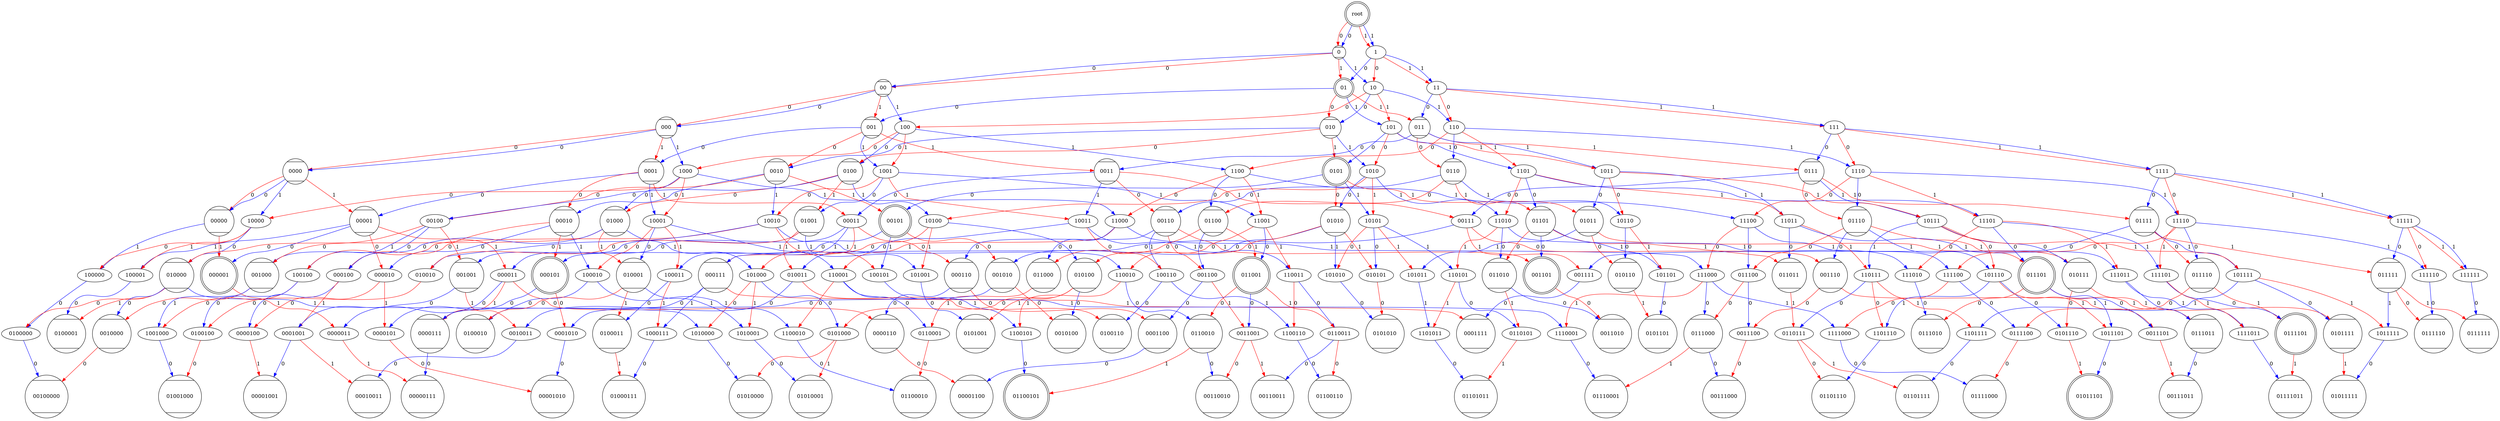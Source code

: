 digraph{ 
root  [shape = doublecircle]
0 [shape = Mcircle]
root -> 0 [color = red, label = 0] 
1
root -> 1 [color = red, label = 1] 
root -> 0 [color = blue, label = 0] 
root -> 1 [color = blue, label = 1] 
00 [shape = Mcircle]
0 -> 00 [color = red, label = 0] 
01 [shape = doublecircle]
0 -> 01 [color = red, label = 1] 
0 -> 00 [color = blue, label = 0] 
10
0 -> 10 [color = blue, label = 1] 
1 -> 10 [color = red, label = 0] 
11
1 -> 11 [color = red, label = 1] 
1 -> 01 [color = blue, label = 0] 
1 -> 11 [color = blue, label = 1] 
000 [shape = Mcircle]
00 -> 000 [color = red, label = 0] 
001 [shape = Mcircle]
00 -> 001 [color = red, label = 1] 
00 -> 000 [color = blue, label = 0] 
100
00 -> 100 [color = blue, label = 1] 
010 [shape = Mcircle]
01 -> 010 [color = red, label = 0] 
011 [shape = Mcircle]
01 -> 011 [color = red, label = 1] 
01 -> 001 [color = blue, label = 0] 
101
01 -> 101 [color = blue, label = 1] 
10 -> 100 [color = red, label = 0] 
10 -> 101 [color = red, label = 1] 
10 -> 010 [color = blue, label = 0] 
110
10 -> 110 [color = blue, label = 1] 
11 -> 110 [color = red, label = 0] 
111
11 -> 111 [color = red, label = 1] 
11 -> 011 [color = blue, label = 0] 
11 -> 111 [color = blue, label = 1] 
0000 [shape = Mcircle]
000 -> 0000 [color = red, label = 0] 
0001 [shape = Mcircle]
000 -> 0001 [color = red, label = 1] 
000 -> 0000 [color = blue, label = 0] 
1000
000 -> 1000 [color = blue, label = 1] 
0010 [shape = Mcircle]
001 -> 0010 [color = red, label = 0] 
0011 [shape = Mcircle]
001 -> 0011 [color = red, label = 1] 
001 -> 0001 [color = blue, label = 0] 
1001
001 -> 1001 [color = blue, label = 1] 
100 -> 1000 [color = red, label = 0] 
100 -> 1001 [color = red, label = 1] 
0100 [shape = Mcircle]
100 -> 0100 [color = blue, label = 0] 
1100
100 -> 1100 [color = blue, label = 1] 
010 -> 0100 [color = red, label = 0] 
0101 [shape = doublecircle]
010 -> 0101 [color = red, label = 1] 
010 -> 0010 [color = blue, label = 0] 
1010
010 -> 1010 [color = blue, label = 1] 
0110 [shape = Mcircle]
011 -> 0110 [color = red, label = 0] 
0111 [shape = Mcircle]
011 -> 0111 [color = red, label = 1] 
011 -> 0011 [color = blue, label = 0] 
1011
011 -> 1011 [color = blue, label = 1] 
101 -> 1010 [color = red, label = 0] 
101 -> 1011 [color = red, label = 1] 
101 -> 0101 [color = blue, label = 0] 
1101
101 -> 1101 [color = blue, label = 1] 
110 -> 1100 [color = red, label = 0] 
110 -> 1101 [color = red, label = 1] 
110 -> 0110 [color = blue, label = 0] 
1110
110 -> 1110 [color = blue, label = 1] 
111 -> 1110 [color = red, label = 0] 
1111
111 -> 1111 [color = red, label = 1] 
111 -> 0111 [color = blue, label = 0] 
111 -> 1111 [color = blue, label = 1] 
00000 [shape = Mcircle]
0000 -> 00000 [color = red, label = 0] 
00001 [shape = Mcircle]
0000 -> 00001 [color = red, label = 1] 
0000 -> 00000 [color = blue, label = 0] 
10000
0000 -> 10000 [color = blue, label = 1] 
00010 [shape = Mcircle]
0001 -> 00010 [color = red, label = 0] 
00011
0001 -> 00011 [color = red, label = 1] 
0001 -> 00001 [color = blue, label = 0] 
10001
0001 -> 10001 [color = blue, label = 1] 
1000 -> 10000 [color = red, label = 0] 
1000 -> 10001 [color = red, label = 1] 
01000 [shape = Mcircle]
1000 -> 01000 [color = blue, label = 0] 
11000
1000 -> 11000 [color = blue, label = 1] 
00100
0010 -> 00100 [color = red, label = 0] 
00101 [shape = doublecircle]
0010 -> 00101 [color = red, label = 1] 
0010 -> 00010 [color = blue, label = 0] 
10010
0010 -> 10010 [color = blue, label = 1] 
00110 [shape = Mcircle]
0011 -> 00110 [color = red, label = 0] 
00111
0011 -> 00111 [color = red, label = 1] 
0011 -> 00011 [color = blue, label = 0] 
10011
0011 -> 10011 [color = blue, label = 1] 
1001 -> 10010 [color = red, label = 0] 
1001 -> 10011 [color = red, label = 1] 
01001 [shape = Mcircle]
1001 -> 01001 [color = blue, label = 0] 
11001
1001 -> 11001 [color = blue, label = 1] 
0100 -> 01000 [color = red, label = 0] 
0100 -> 01001 [color = red, label = 1] 
0100 -> 00100 [color = blue, label = 0] 
10100
0100 -> 10100 [color = blue, label = 1] 
1100 -> 11000 [color = red, label = 0] 
1100 -> 11001 [color = red, label = 1] 
01100 [shape = Mcircle]
1100 -> 01100 [color = blue, label = 0] 
11100
1100 -> 11100 [color = blue, label = 1] 
01010 [shape = Mcircle]
0101 -> 01010 [color = red, label = 0] 
01011 [shape = Mcircle]
0101 -> 01011 [color = red, label = 1] 
0101 -> 00101 [color = blue, label = 0] 
10101
0101 -> 10101 [color = blue, label = 1] 
1010 -> 10100 [color = red, label = 0] 
1010 -> 10101 [color = red, label = 1] 
1010 -> 01010 [color = blue, label = 0] 
11010
1010 -> 11010 [color = blue, label = 1] 
0110 -> 01100 [color = red, label = 0] 
01101 [shape = Mcircle]
0110 -> 01101 [color = red, label = 1] 
0110 -> 00110 [color = blue, label = 0] 
10110
0110 -> 10110 [color = blue, label = 1] 
01110 [shape = Mcircle]
0111 -> 01110 [color = red, label = 0] 
01111 [shape = Mcircle]
0111 -> 01111 [color = red, label = 1] 
0111 -> 00111 [color = blue, label = 0] 
10111
0111 -> 10111 [color = blue, label = 1] 
1011 -> 10110 [color = red, label = 0] 
1011 -> 10111 [color = red, label = 1] 
1011 -> 01011 [color = blue, label = 0] 
11011
1011 -> 11011 [color = blue, label = 1] 
1101 -> 11010 [color = red, label = 0] 
1101 -> 11011 [color = red, label = 1] 
1101 -> 01101 [color = blue, label = 0] 
11101
1101 -> 11101 [color = blue, label = 1] 
1110 -> 11100 [color = red, label = 0] 
1110 -> 11101 [color = red, label = 1] 
1110 -> 01110 [color = blue, label = 0] 
11110
1110 -> 11110 [color = blue, label = 1] 
1111 -> 11110 [color = red, label = 0] 
11111
1111 -> 11111 [color = red, label = 1] 
1111 -> 01111 [color = blue, label = 0] 
1111 -> 11111 [color = blue, label = 1] 
000001 [shape = doublecircle]
00000 -> 000001 [color = red, label = 1] 
100000
00000 -> 100000 [color = blue, label = 1] 
000010
00001 -> 000010 [color = red, label = 0] 
000011
00001 -> 000011 [color = red, label = 1] 
00001 -> 000001 [color = blue, label = 0] 
100001
00001 -> 100001 [color = blue, label = 1] 
10000 -> 100000 [color = red, label = 0] 
10000 -> 100001 [color = red, label = 1] 
010000 [shape = Mcircle]
10000 -> 010000 [color = blue, label = 0] 
000100
00010 -> 000100 [color = red, label = 0] 
000101 [shape = doublecircle]
00010 -> 000101 [color = red, label = 1] 
00010 -> 000010 [color = blue, label = 0] 
100010
00010 -> 100010 [color = blue, label = 1] 
000110 [shape = Mcircle]
00011 -> 000110 [color = red, label = 0] 
000111 [shape = Mcircle]
00011 -> 000111 [color = red, label = 1] 
00011 -> 000011 [color = blue, label = 0] 
100011
00011 -> 100011 [color = blue, label = 1] 
10001 -> 100010 [color = red, label = 0] 
10001 -> 100011 [color = red, label = 1] 
010001 [shape = Mcircle]
10001 -> 010001 [color = blue, label = 0] 
110001
10001 -> 110001 [color = blue, label = 1] 
01000 -> 010000 [color = red, label = 0] 
01000 -> 010001 [color = red, label = 1] 
001000 [shape = Mcircle]
01000 -> 001000 [color = blue, label = 0] 
101000
01000 -> 101000 [color = blue, label = 1] 
11000 -> 110001 [color = red, label = 1] 
011000 [shape = Mcircle]
11000 -> 011000 [color = blue, label = 0] 
111000
11000 -> 111000 [color = blue, label = 1] 
00100 -> 001000 [color = red, label = 0] 
001001 [shape = Mcircle]
00100 -> 001001 [color = red, label = 1] 
00100 -> 000100 [color = blue, label = 0] 
100100
00100 -> 100100 [color = blue, label = 1] 
001010 [shape = Mcircle]
00101 -> 001010 [color = red, label = 0] 
00101 -> 000101 [color = blue, label = 0] 
100101
00101 -> 100101 [color = blue, label = 1] 
10010 -> 100100 [color = red, label = 0] 
10010 -> 100101 [color = red, label = 1] 
010010
10010 -> 010010 [color = blue, label = 0] 
110010
10010 -> 110010 [color = blue, label = 1] 
001100
00110 -> 001100 [color = red, label = 0] 
001101 [shape = doublecircle]
00110 -> 001101 [color = red, label = 1] 
00110 -> 000110 [color = blue, label = 0] 
100110
00110 -> 100110 [color = blue, label = 1] 
001110 [shape = Mcircle]
00111 -> 001110 [color = red, label = 0] 
001111
00111 -> 001111 [color = red, label = 1] 
00111 -> 000111 [color = blue, label = 0] 
10011 -> 100110 [color = red, label = 0] 
010011
10011 -> 010011 [color = blue, label = 0] 
110011
10011 -> 110011 [color = blue, label = 1] 
01001 -> 010010 [color = red, label = 0] 
01001 -> 010011 [color = red, label = 1] 
01001 -> 001001 [color = blue, label = 0] 
101001
01001 -> 101001 [color = blue, label = 1] 
11001 -> 110010 [color = red, label = 0] 
11001 -> 110011 [color = red, label = 1] 
011001 [shape = doublecircle]
11001 -> 011001 [color = blue, label = 0] 
10100 -> 101000 [color = red, label = 0] 
10100 -> 101001 [color = red, label = 1] 
010100 [shape = Mcircle]
10100 -> 010100 [color = blue, label = 0] 
01100 -> 011000 [color = red, label = 0] 
01100 -> 011001 [color = red, label = 1] 
01100 -> 001100 [color = blue, label = 0] 
11100 -> 111000 [color = red, label = 0] 
011100
11100 -> 011100 [color = blue, label = 0] 
111100
11100 -> 111100 [color = blue, label = 1] 
01010 -> 010100 [color = red, label = 0] 
010101
01010 -> 010101 [color = red, label = 1] 
01010 -> 001010 [color = blue, label = 0] 
101010
01010 -> 101010 [color = blue, label = 1] 
010110 [shape = Mcircle]
01011 -> 010110 [color = red, label = 0] 
010111 [shape = Mcircle]
01011 -> 010111 [color = red, label = 1] 
101011
01011 -> 101011 [color = blue, label = 1] 
10101 -> 101010 [color = red, label = 0] 
10101 -> 101011 [color = red, label = 1] 
10101 -> 010101 [color = blue, label = 0] 
110101
10101 -> 110101 [color = blue, label = 1] 
11010 -> 110101 [color = red, label = 1] 
011010 [shape = Mcircle]
11010 -> 011010 [color = blue, label = 0] 
111010
11010 -> 111010 [color = blue, label = 1] 
01101 -> 011010 [color = red, label = 0] 
011011 [shape = Mcircle]
01101 -> 011011 [color = red, label = 1] 
01101 -> 001101 [color = blue, label = 0] 
101101
01101 -> 101101 [color = blue, label = 1] 
10110 -> 101101 [color = red, label = 1] 
10110 -> 010110 [color = blue, label = 0] 
01110 -> 011100 [color = red, label = 0] 
011101 [shape = doublecircle]
01110 -> 011101 [color = red, label = 1] 
01110 -> 001110 [color = blue, label = 0] 
101110
01110 -> 101110 [color = blue, label = 1] 
011110 [shape = Mcircle]
01111 -> 011110 [color = red, label = 0] 
011111 [shape = Mcircle]
01111 -> 011111 [color = red, label = 1] 
01111 -> 001111 [color = blue, label = 0] 
101111
01111 -> 101111 [color = blue, label = 1] 
10111 -> 101110 [color = red, label = 0] 
10111 -> 101111 [color = red, label = 1] 
10111 -> 010111 [color = blue, label = 0] 
110111
10111 -> 110111 [color = blue, label = 1] 
11011 -> 110111 [color = red, label = 1] 
11011 -> 011011 [color = blue, label = 0] 
111011
11011 -> 111011 [color = blue, label = 1] 
11101 -> 111010 [color = red, label = 0] 
11101 -> 111011 [color = red, label = 1] 
11101 -> 011101 [color = blue, label = 0] 
111101
11101 -> 111101 [color = blue, label = 1] 
11110 -> 111100 [color = red, label = 0] 
11110 -> 111101 [color = red, label = 1] 
11110 -> 011110 [color = blue, label = 0] 
111110
11110 -> 111110 [color = blue, label = 1] 
11111 -> 111110 [color = red, label = 0] 
111111
11111 -> 111111 [color = red, label = 1] 
11111 -> 011111 [color = blue, label = 0] 
11111 -> 111111 [color = blue, label = 1] 
0000011
000001 -> 0000011 [color = red, label = 1] 
0100000
100000 -> 0100000 [color = blue, label = 0] 
0000100
000010 -> 0000100 [color = red, label = 0] 
0000101
000010 -> 0000101 [color = red, label = 1] 
0000110 [shape = Mcircle]
000011 -> 0000110 [color = red, label = 0] 
0000111 [shape = Mcircle]
000011 -> 0000111 [color = red, label = 1] 
000011 -> 0000011 [color = blue, label = 0] 
0100001 [shape = Mcircle]
100001 -> 0100001 [color = blue, label = 0] 
010000 -> 0100000 [color = red, label = 0] 
010000 -> 0100001 [color = red, label = 1] 
0010000 [shape = Mcircle]
010000 -> 0010000 [color = blue, label = 0] 
1010000
010000 -> 1010000 [color = blue, label = 1] 
0001001
000100 -> 0001001 [color = red, label = 1] 
000100 -> 0000100 [color = blue, label = 0] 
0001010
000101 -> 0001010 [color = red, label = 0] 
000101 -> 0000101 [color = blue, label = 0] 
0100010 [shape = Mcircle]
100010 -> 0100010 [color = blue, label = 0] 
1100010
100010 -> 1100010 [color = blue, label = 1] 
0001100 [shape = Mcircle]
000110 -> 0001100 [color = red, label = 0] 
000110 -> 0000110 [color = blue, label = 0] 
0001111 [shape = Mcircle]
000111 -> 0001111 [color = red, label = 1] 
000111 -> 0000111 [color = blue, label = 0] 
1000111
000111 -> 1000111 [color = blue, label = 1] 
100011 -> 1000111 [color = red, label = 1] 
0100011 [shape = Mcircle]
100011 -> 0100011 [color = blue, label = 0] 
010001 -> 0100010 [color = red, label = 0] 
010001 -> 0100011 [color = red, label = 1] 
1010001
010001 -> 1010001 [color = blue, label = 1] 
110001 -> 1100010 [color = red, label = 0] 
0110001
110001 -> 0110001 [color = blue, label = 0] 
1110001
110001 -> 1110001 [color = blue, label = 1] 
001000 -> 0010000 [color = red, label = 0] 
1001000
001000 -> 1001000 [color = blue, label = 1] 
101000 -> 1010000 [color = red, label = 0] 
101000 -> 1010001 [color = red, label = 1] 
0101000
101000 -> 0101000 [color = blue, label = 0] 
011000 -> 0110001 [color = red, label = 1] 
111000 -> 1110001 [color = red, label = 1] 
0111000 [shape = Mcircle]
111000 -> 0111000 [color = blue, label = 0] 
1111000
111000 -> 1111000 [color = blue, label = 1] 
0010011
001001 -> 0010011 [color = red, label = 1] 
001001 -> 0001001 [color = blue, label = 0] 
100100 -> 1001000 [color = red, label = 0] 
0100100
100100 -> 0100100 [color = blue, label = 0] 
0010100 [shape = Mcircle]
001010 -> 0010100 [color = red, label = 0] 
001010 -> 0001010 [color = blue, label = 0] 
1100101
100101 -> 1100101 [color = blue, label = 1] 
010010 -> 0100100 [color = red, label = 0] 
110010 -> 1100101 [color = red, label = 1] 
0110010 [shape = Mcircle]
110010 -> 0110010 [color = blue, label = 0] 
0011001
001100 -> 0011001 [color = red, label = 1] 
001100 -> 0001100 [color = blue, label = 0] 
0011010 [shape = Mcircle]
001101 -> 0011010 [color = red, label = 0] 
0100110 [shape = Mcircle]
100110 -> 0100110 [color = blue, label = 0] 
1100110
100110 -> 1100110 [color = blue, label = 1] 
0011100
001110 -> 0011100 [color = red, label = 0] 
0011101
001110 -> 0011101 [color = red, label = 1] 
001111 -> 0001111 [color = blue, label = 0] 
010011 -> 0100110 [color = red, label = 0] 
010011 -> 0010011 [color = blue, label = 0] 
110011 -> 1100110 [color = red, label = 0] 
0110011
110011 -> 0110011 [color = blue, label = 0] 
0101001 [shape = Mcircle]
101001 -> 0101001 [color = blue, label = 0] 
011001 -> 0110010 [color = red, label = 0] 
011001 -> 0110011 [color = red, label = 1] 
011001 -> 0011001 [color = blue, label = 0] 
010100 -> 0101000 [color = red, label = 0] 
010100 -> 0101001 [color = red, label = 1] 
010100 -> 0010100 [color = blue, label = 0] 
011100 -> 0111000 [color = red, label = 0] 
011100 -> 0011100 [color = blue, label = 0] 
111100 -> 1111000 [color = red, label = 0] 
0111100
111100 -> 0111100 [color = blue, label = 0] 
0101010 [shape = Mcircle]
010101 -> 0101010 [color = red, label = 0] 
101010 -> 0101010 [color = blue, label = 0] 
0101101 [shape = Mcircle]
010110 -> 0101101 [color = red, label = 1] 
0101110
010111 -> 0101110 [color = red, label = 0] 
0101111 [shape = Mcircle]
010111 -> 0101111 [color = red, label = 1] 
1101011
101011 -> 1101011 [color = blue, label = 1] 
110101 -> 1101011 [color = red, label = 1] 
0110101
110101 -> 0110101 [color = blue, label = 0] 
011010 -> 0110101 [color = red, label = 1] 
011010 -> 0011010 [color = blue, label = 0] 
0111010 [shape = Mcircle]
111010 -> 0111010 [color = blue, label = 0] 
0110111
011011 -> 0110111 [color = red, label = 1] 
101101 -> 0101101 [color = blue, label = 0] 
011101 -> 0111010 [color = red, label = 0] 
0111011 [shape = Mcircle]
011101 -> 0111011 [color = red, label = 1] 
011101 -> 0011101 [color = blue, label = 0] 
1011101
011101 -> 1011101 [color = blue, label = 1] 
101110 -> 1011101 [color = red, label = 1] 
101110 -> 0101110 [color = blue, label = 0] 
1101110
101110 -> 1101110 [color = blue, label = 1] 
011110 -> 0111100 [color = red, label = 0] 
0111101 [shape = doublecircle]
011110 -> 0111101 [color = red, label = 1] 
0111110 [shape = Mcircle]
011111 -> 0111110 [color = red, label = 0] 
0111111 [shape = Mcircle]
011111 -> 0111111 [color = red, label = 1] 
1011111
011111 -> 1011111 [color = blue, label = 1] 
101111 -> 1011111 [color = red, label = 1] 
101111 -> 0101111 [color = blue, label = 0] 
1101111
101111 -> 1101111 [color = blue, label = 1] 
110111 -> 1101110 [color = red, label = 0] 
110111 -> 1101111 [color = red, label = 1] 
110111 -> 0110111 [color = blue, label = 0] 
111011 -> 0111011 [color = blue, label = 0] 
1111011
111011 -> 1111011 [color = blue, label = 1] 
111101 -> 1111011 [color = red, label = 1] 
111101 -> 0111101 [color = blue, label = 0] 
111110 -> 0111110 [color = blue, label = 0] 
111111 -> 0111111 [color = blue, label = 0] 
00000111 [shape = Mcircle]
0000011 -> 00000111 [color = red, label = 1] 
00100000 [shape = Mcircle]
0100000 -> 00100000 [color = blue, label = 0] 
00001001 [shape = Mcircle]
0000100 -> 00001001 [color = red, label = 1] 
00001010 [shape = Mcircle]
0000101 -> 00001010 [color = red, label = 0] 
00001100 [shape = Mcircle]
0000110 -> 00001100 [color = red, label = 0] 
0000111 -> 00000111 [color = blue, label = 0] 
0010000 -> 00100000 [color = red, label = 0] 
01010000 [shape = Mcircle]
1010000 -> 01010000 [color = blue, label = 0] 
00010011 [shape = Mcircle]
0001001 -> 00010011 [color = red, label = 1] 
0001001 -> 00001001 [color = blue, label = 0] 
0001010 -> 00001010 [color = blue, label = 0] 
01100010 [shape = Mcircle]
1100010 -> 01100010 [color = blue, label = 0] 
0001100 -> 00001100 [color = blue, label = 0] 
01000111 [shape = Mcircle]
1000111 -> 01000111 [color = blue, label = 0] 
0100011 -> 01000111 [color = red, label = 1] 
01010001 [shape = Mcircle]
1010001 -> 01010001 [color = blue, label = 0] 
0110001 -> 01100010 [color = red, label = 0] 
01110001 [shape = Mcircle]
1110001 -> 01110001 [color = blue, label = 0] 
01001000 [shape = Mcircle]
1001000 -> 01001000 [color = blue, label = 0] 
0101000 -> 01010000 [color = red, label = 0] 
0101000 -> 01010001 [color = red, label = 1] 
0111000 -> 01110001 [color = red, label = 1] 
00111000 [shape = Mcircle]
0111000 -> 00111000 [color = blue, label = 0] 
01111000 [shape = Mcircle]
1111000 -> 01111000 [color = blue, label = 0] 
0010011 -> 00010011 [color = blue, label = 0] 
0100100 -> 01001000 [color = red, label = 0] 
01100101 [shape = doublecircle]
1100101 -> 01100101 [color = blue, label = 0] 
0110010 -> 01100101 [color = red, label = 1] 
00110010 [shape = Mcircle]
0110010 -> 00110010 [color = blue, label = 0] 
0011001 -> 00110010 [color = red, label = 0] 
00110011 [shape = Mcircle]
0011001 -> 00110011 [color = red, label = 1] 
01100110 [shape = Mcircle]
1100110 -> 01100110 [color = blue, label = 0] 
0011100 -> 00111000 [color = red, label = 0] 
00111011 [shape = Mcircle]
0011101 -> 00111011 [color = red, label = 1] 
0110011 -> 01100110 [color = red, label = 0] 
0110011 -> 00110011 [color = blue, label = 0] 
0111100 -> 01111000 [color = red, label = 0] 
01011101 [shape = doublecircle]
0101110 -> 01011101 [color = red, label = 1] 
01011111 [shape = Mcircle]
0101111 -> 01011111 [color = red, label = 1] 
01101011 [shape = Mcircle]
1101011 -> 01101011 [color = blue, label = 0] 
0110101 -> 01101011 [color = red, label = 1] 
01101110 [shape = Mcircle]
0110111 -> 01101110 [color = red, label = 0] 
01101111 [shape = Mcircle]
0110111 -> 01101111 [color = red, label = 1] 
0111011 -> 00111011 [color = blue, label = 0] 
1011101 -> 01011101 [color = blue, label = 0] 
1101110 -> 01101110 [color = blue, label = 0] 
01111011 [shape = Mcircle]
0111101 -> 01111011 [color = red, label = 1] 
1011111 -> 01011111 [color = blue, label = 0] 
1101111 -> 01101111 [color = blue, label = 0] 
1111011 -> 01111011 [color = blue, label = 0] 
} 
